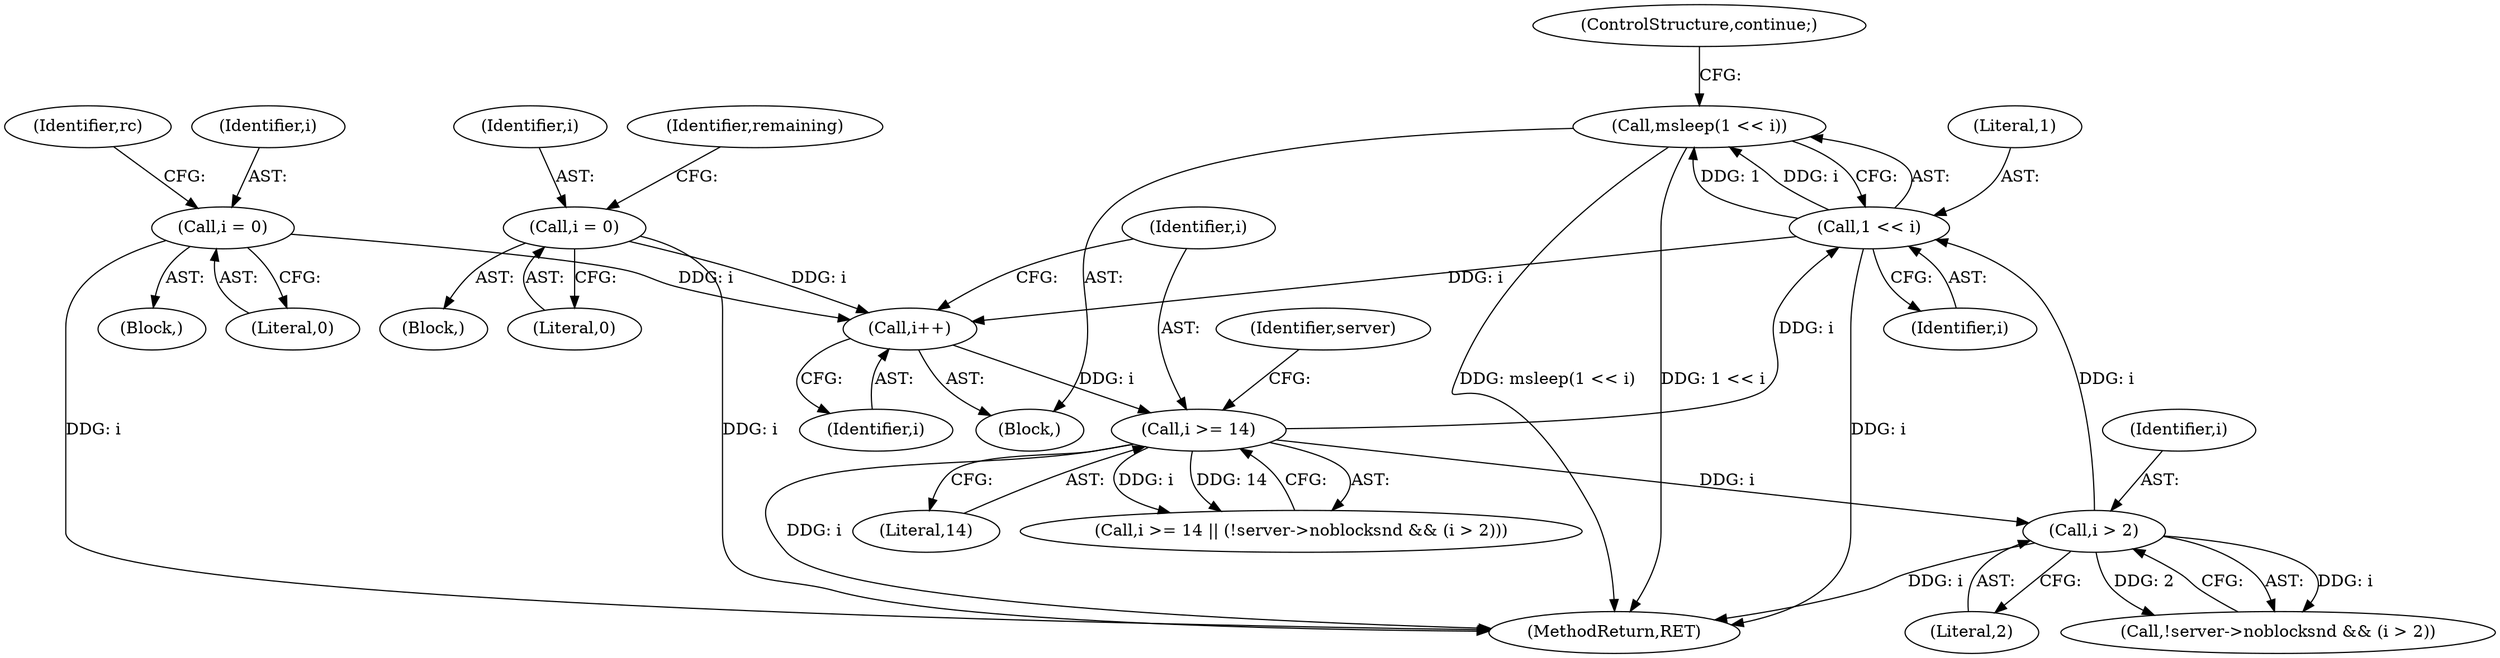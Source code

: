 digraph "0_linux_ea702b80e0bbb2448e201472127288beb82ca2fe@API" {
"1000267" [label="(Call,msleep(1 << i))"];
"1000268" [label="(Call,1 << i)"];
"1000254" [label="(Call,i > 2)"];
"1000246" [label="(Call,i >= 14)"];
"1000242" [label="(Call,i++)"];
"1000375" [label="(Call,i = 0)"];
"1000206" [label="(Call,i = 0)"];
"1000379" [label="(Identifier,rc)"];
"1000383" [label="(MethodReturn,RET)"];
"1000206" [label="(Call,i = 0)"];
"1000208" [label="(Literal,0)"];
"1000236" [label="(Block,)"];
"1000211" [label="(Block,)"];
"1000207" [label="(Identifier,i)"];
"1000255" [label="(Identifier,i)"];
"1000270" [label="(Identifier,i)"];
"1000112" [label="(Block,)"];
"1000268" [label="(Call,1 << i)"];
"1000245" [label="(Call,i >= 14 || (!server->noblocksnd && (i > 2)))"];
"1000248" [label="(Literal,14)"];
"1000375" [label="(Call,i = 0)"];
"1000242" [label="(Call,i++)"];
"1000271" [label="(ControlStructure,continue;)"];
"1000376" [label="(Identifier,i)"];
"1000269" [label="(Literal,1)"];
"1000210" [label="(Identifier,remaining)"];
"1000249" [label="(Call,!server->noblocksnd && (i > 2))"];
"1000256" [label="(Literal,2)"];
"1000267" [label="(Call,msleep(1 << i))"];
"1000377" [label="(Literal,0)"];
"1000252" [label="(Identifier,server)"];
"1000246" [label="(Call,i >= 14)"];
"1000243" [label="(Identifier,i)"];
"1000254" [label="(Call,i > 2)"];
"1000247" [label="(Identifier,i)"];
"1000267" -> "1000236"  [label="AST: "];
"1000267" -> "1000268"  [label="CFG: "];
"1000268" -> "1000267"  [label="AST: "];
"1000271" -> "1000267"  [label="CFG: "];
"1000267" -> "1000383"  [label="DDG: 1 << i"];
"1000267" -> "1000383"  [label="DDG: msleep(1 << i)"];
"1000268" -> "1000267"  [label="DDG: 1"];
"1000268" -> "1000267"  [label="DDG: i"];
"1000268" -> "1000270"  [label="CFG: "];
"1000269" -> "1000268"  [label="AST: "];
"1000270" -> "1000268"  [label="AST: "];
"1000268" -> "1000383"  [label="DDG: i"];
"1000268" -> "1000242"  [label="DDG: i"];
"1000254" -> "1000268"  [label="DDG: i"];
"1000246" -> "1000268"  [label="DDG: i"];
"1000254" -> "1000249"  [label="AST: "];
"1000254" -> "1000256"  [label="CFG: "];
"1000255" -> "1000254"  [label="AST: "];
"1000256" -> "1000254"  [label="AST: "];
"1000249" -> "1000254"  [label="CFG: "];
"1000254" -> "1000383"  [label="DDG: i"];
"1000254" -> "1000249"  [label="DDG: i"];
"1000254" -> "1000249"  [label="DDG: 2"];
"1000246" -> "1000254"  [label="DDG: i"];
"1000246" -> "1000245"  [label="AST: "];
"1000246" -> "1000248"  [label="CFG: "];
"1000247" -> "1000246"  [label="AST: "];
"1000248" -> "1000246"  [label="AST: "];
"1000252" -> "1000246"  [label="CFG: "];
"1000245" -> "1000246"  [label="CFG: "];
"1000246" -> "1000383"  [label="DDG: i"];
"1000246" -> "1000245"  [label="DDG: i"];
"1000246" -> "1000245"  [label="DDG: 14"];
"1000242" -> "1000246"  [label="DDG: i"];
"1000242" -> "1000236"  [label="AST: "];
"1000242" -> "1000243"  [label="CFG: "];
"1000243" -> "1000242"  [label="AST: "];
"1000247" -> "1000242"  [label="CFG: "];
"1000375" -> "1000242"  [label="DDG: i"];
"1000206" -> "1000242"  [label="DDG: i"];
"1000375" -> "1000211"  [label="AST: "];
"1000375" -> "1000377"  [label="CFG: "];
"1000376" -> "1000375"  [label="AST: "];
"1000377" -> "1000375"  [label="AST: "];
"1000379" -> "1000375"  [label="CFG: "];
"1000375" -> "1000383"  [label="DDG: i"];
"1000206" -> "1000112"  [label="AST: "];
"1000206" -> "1000208"  [label="CFG: "];
"1000207" -> "1000206"  [label="AST: "];
"1000208" -> "1000206"  [label="AST: "];
"1000210" -> "1000206"  [label="CFG: "];
"1000206" -> "1000383"  [label="DDG: i"];
}
